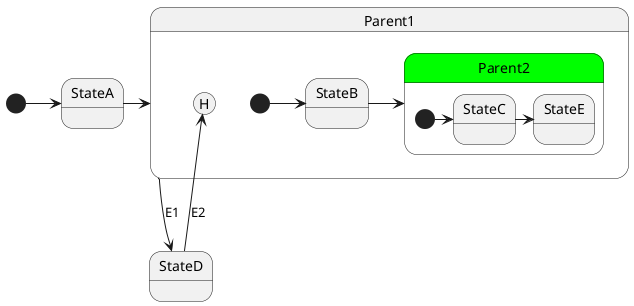 @startuml

state StateD

[*] -> StateA
StateA -> Parent1

state Parent1 {
    [*] -> StateB
    StateB -> Parent2

    state Parent2 #00FF00 {
        [*] -> StateC
        StateC -> StateE
    }

    StateD -up-> [H]: E2
}

Parent1 -down-> StateD: E1

@enduml
